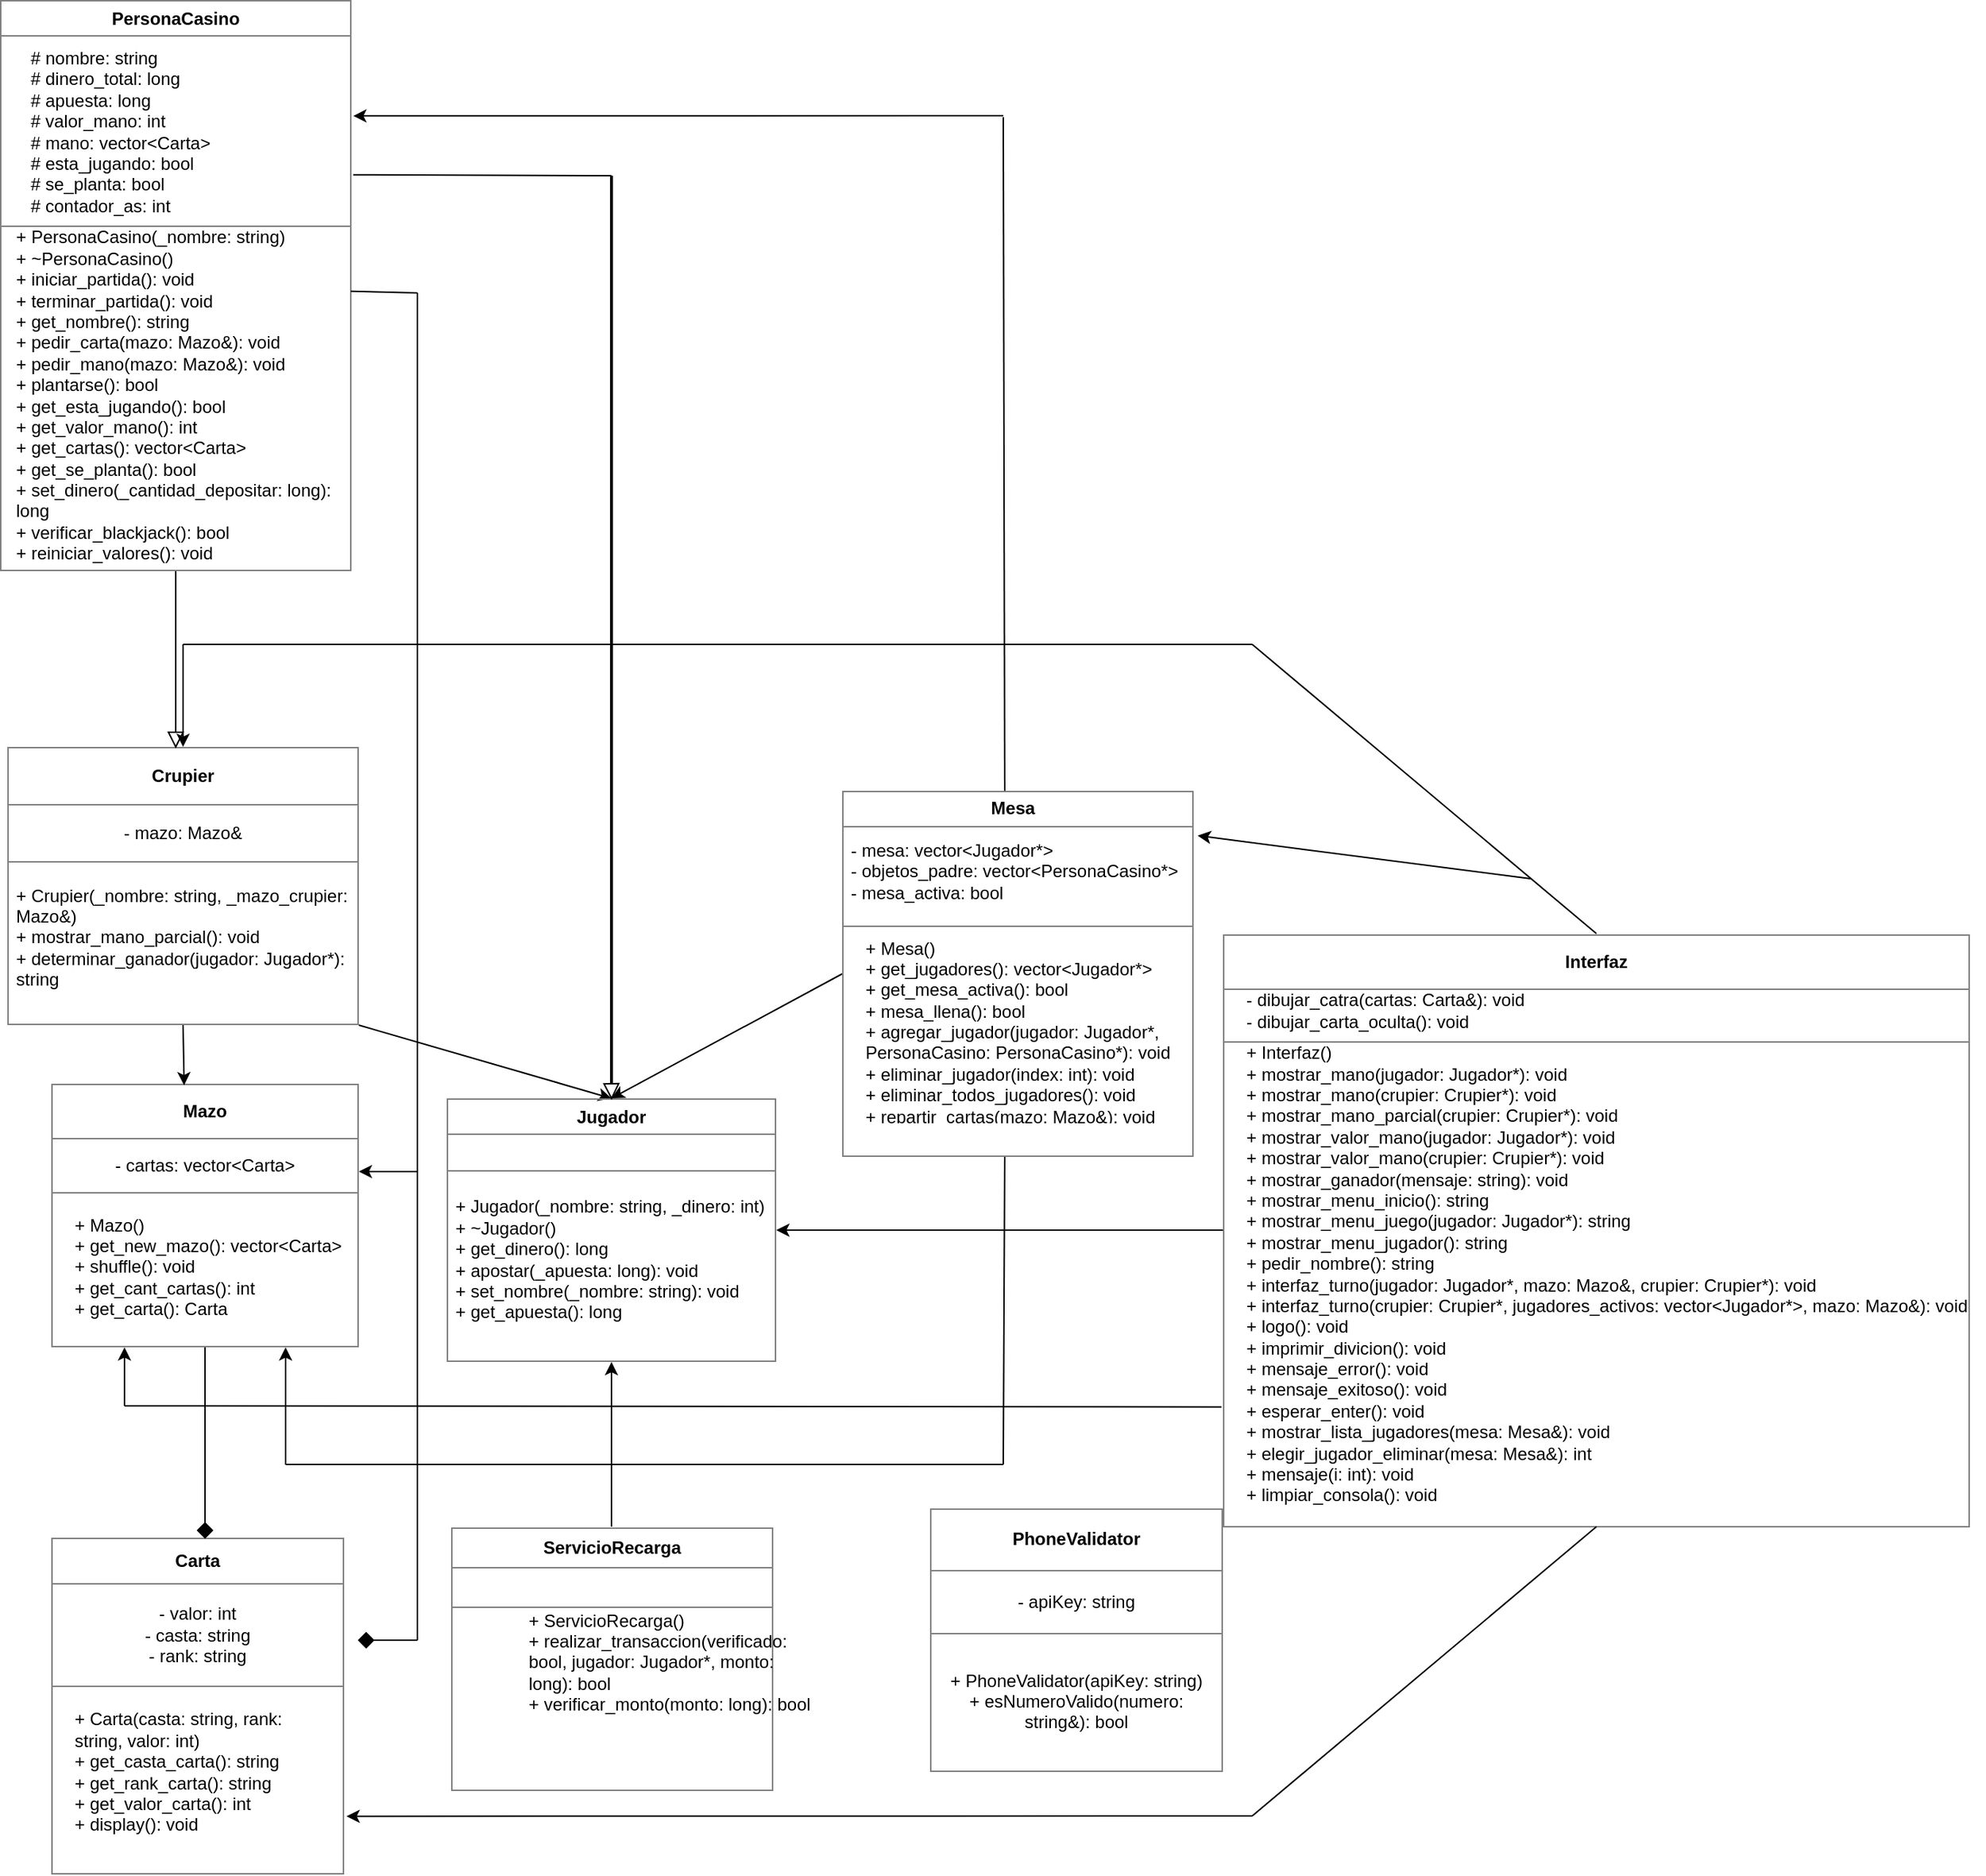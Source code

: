 <mxfile>
    <diagram id="LjLzyObblzONbOgzryKc" name="Page-1">
        <mxGraphModel dx="1353" dy="1411" grid="1" gridSize="10" guides="1" tooltips="1" connect="1" arrows="1" fold="1" page="1" pageScale="1" pageWidth="850" pageHeight="1100" math="0" shadow="0">
            <root>
                <mxCell id="0"/>
                <mxCell id="1" parent="0"/>
                <mxCell id="11" style="edgeStyle=none;html=1;exitX=1;exitY=1;exitDx=0;exitDy=0;entryX=0.5;entryY=0;entryDx=0;entryDy=0;" edge="1" parent="1" source="2" target="9">
                    <mxGeometry relative="1" as="geometry"/>
                </mxCell>
                <mxCell id="2" value="&lt;table border=&quot;1&quot; width=&quot;100%&quot; height=&quot;100%&quot; cellpadding=&quot;4&quot; style=&quot;width:100%;height:100%;border-collapse:collapse;&quot;&gt;&lt;tbody&gt;&lt;tr&gt;&lt;th align=&quot;center&quot;&gt;Crupier&lt;/th&gt;&lt;/tr&gt;&lt;tr&gt;&lt;td align=&quot;center&quot;&gt;- mazo: Mazo&amp;amp;&lt;/td&gt;&lt;/tr&gt;&lt;tr&gt;&lt;td align=&quot;center&quot;&gt;&lt;br&gt;&lt;br&gt;&lt;br&gt;&lt;br&gt;&lt;/td&gt;&lt;/tr&gt;&lt;/tbody&gt;&lt;/table&gt;" style="text;html=1;whiteSpace=wrap;strokeColor=none;fillColor=none;overflow=fill;" vertex="1" parent="1">
                    <mxGeometry y="310" width="240" height="190" as="geometry"/>
                </mxCell>
                <mxCell id="3" value="&lt;table border=&quot;1&quot; width=&quot;100%&quot; height=&quot;100%&quot; cellpadding=&quot;4&quot; style=&quot;width:100%;height:100%;border-collapse:collapse;&quot;&gt;&lt;tbody&gt;&lt;tr&gt;&lt;th align=&quot;center&quot;&gt;PersonaCasino&lt;/th&gt;&lt;/tr&gt;&lt;tr&gt;&lt;td align=&quot;center&quot;&gt;&lt;br&gt;&lt;br&gt;&lt;br&gt;&lt;br&gt;&lt;br&gt;&lt;br&gt;&lt;br&gt;&lt;br&gt;&lt;/td&gt;&lt;/tr&gt;&lt;tr&gt;&lt;td align=&quot;center&quot;&gt;&lt;br&gt;&lt;br&gt;&lt;br&gt;&lt;br&gt;&lt;br&gt;&lt;br&gt;&lt;br&gt;&lt;br&gt;&lt;br&gt;&lt;br&gt;&lt;br&gt;&lt;br&gt;&lt;br&gt;&lt;br&gt;&lt;br&gt;&lt;/td&gt;&lt;/tr&gt;&lt;/tbody&gt;&lt;/table&gt;" style="text;html=1;whiteSpace=wrap;strokeColor=none;fillColor=none;overflow=fill;" vertex="1" parent="1">
                    <mxGeometry x="-5" y="-200" width="240" height="390" as="geometry"/>
                </mxCell>
                <mxCell id="4" value="" style="triangle;whiteSpace=wrap;html=1;rotation=90;" vertex="1" parent="1">
                    <mxGeometry x="110" y="300" width="10" height="10" as="geometry"/>
                </mxCell>
                <mxCell id="6" value="" style="endArrow=none;html=1;exitX=0;exitY=0.5;exitDx=0;exitDy=0;entryX=0.5;entryY=1;entryDx=0;entryDy=0;" edge="1" parent="1" source="4" target="3">
                    <mxGeometry width="50" height="50" relative="1" as="geometry">
                        <mxPoint x="380" y="390" as="sourcePoint"/>
                        <mxPoint x="430" y="340" as="targetPoint"/>
                    </mxGeometry>
                </mxCell>
                <mxCell id="7" value="&lt;table border=&quot;1&quot; width=&quot;100%&quot; height=&quot;100%&quot; cellpadding=&quot;4&quot; style=&quot;width:100%;height:100%;border-collapse:collapse;&quot;&gt;&lt;tbody&gt;&lt;tr&gt;&lt;th align=&quot;center&quot;&gt;Mazo&lt;/th&gt;&lt;/tr&gt;&lt;tr&gt;&lt;td align=&quot;center&quot;&gt;- cartas: vector&amp;lt;Carta&amp;gt;&lt;/td&gt;&lt;/tr&gt;&lt;tr&gt;&lt;td align=&quot;center&quot;&gt;&lt;br&gt;&lt;br&gt;&lt;br&gt;&lt;br&gt;&lt;/td&gt;&lt;/tr&gt;&lt;/tbody&gt;&lt;/table&gt;" style="text;html=1;whiteSpace=wrap;strokeColor=none;fillColor=none;overflow=fill;" vertex="1" parent="1">
                    <mxGeometry x="30" y="540" width="210" height="180" as="geometry"/>
                </mxCell>
                <mxCell id="8" style="edgeStyle=none;html=1;exitX=0.5;exitY=1;exitDx=0;exitDy=0;entryX=0.432;entryY=0.006;entryDx=0;entryDy=0;entryPerimeter=0;" edge="1" parent="1" source="2" target="7">
                    <mxGeometry relative="1" as="geometry"/>
                </mxCell>
                <mxCell id="9" value="&lt;table border=&quot;1&quot; width=&quot;100%&quot; height=&quot;100%&quot; cellpadding=&quot;4&quot; style=&quot;width:100%;height:100%;border-collapse:collapse;&quot;&gt;&lt;tbody&gt;&lt;tr&gt;&lt;th align=&quot;center&quot;&gt;Jugador&lt;/th&gt;&lt;/tr&gt;&lt;tr&gt;&lt;td align=&quot;center&quot;&gt;&lt;br&gt;&lt;/td&gt;&lt;/tr&gt;&lt;tr&gt;&lt;td align=&quot;center&quot;&gt;&lt;br&gt;&lt;br&gt;&lt;br&gt;&lt;br&gt;&lt;br&gt;&lt;br&gt;&lt;br&gt;&lt;br&gt;&lt;/td&gt;&lt;/tr&gt;&lt;/tbody&gt;&lt;/table&gt;" style="text;html=1;whiteSpace=wrap;strokeColor=none;fillColor=none;overflow=fill;" vertex="1" parent="1">
                    <mxGeometry x="300" y="550" width="225" height="180" as="geometry"/>
                </mxCell>
                <mxCell id="12" value="" style="triangle;whiteSpace=wrap;html=1;rotation=89;" vertex="1" parent="1">
                    <mxGeometry x="407.5" y="540" width="10" height="10" as="geometry"/>
                </mxCell>
                <mxCell id="13" value="" style="line;strokeWidth=2;direction=south;html=1;" vertex="1" parent="1">
                    <mxGeometry x="407.5" y="-80" width="10" height="620" as="geometry"/>
                </mxCell>
                <mxCell id="14" value="&lt;table border=&quot;1&quot; width=&quot;100%&quot; height=&quot;100%&quot; cellpadding=&quot;4&quot; style=&quot;width:100%;height:100%;border-collapse:collapse;&quot;&gt;&lt;tbody&gt;&lt;tr&gt;&lt;th align=&quot;center&quot;&gt;Carta&lt;/th&gt;&lt;/tr&gt;&lt;tr&gt;&lt;td align=&quot;center&quot;&gt;- valor: int&lt;br&gt;- casta: string&lt;br&gt;- rank: string&lt;/td&gt;&lt;/tr&gt;&lt;tr&gt;&lt;td align=&quot;center&quot;&gt;&lt;br&gt;&lt;br&gt;&lt;br&gt;&lt;br&gt;&lt;br&gt;&lt;br&gt;&lt;/td&gt;&lt;/tr&gt;&lt;/tbody&gt;&lt;/table&gt;" style="text;html=1;whiteSpace=wrap;strokeColor=none;fillColor=none;overflow=fill;" vertex="1" parent="1">
                    <mxGeometry x="30" y="850" width="200" height="230" as="geometry"/>
                </mxCell>
                <mxCell id="15" value="" style="rhombus;whiteSpace=wrap;html=1;fillColor=#000000;strokeColor=light-dark(#000000, #ffc5c5);fontColor=#ffffff;" vertex="1" parent="1">
                    <mxGeometry x="130" y="840" width="10" height="10" as="geometry"/>
                </mxCell>
                <mxCell id="16" value="" style="endArrow=none;html=1;entryX=0.5;entryY=1;entryDx=0;entryDy=0;exitX=0.5;exitY=0;exitDx=0;exitDy=0;" edge="1" parent="1" source="15" target="7">
                    <mxGeometry width="50" height="50" relative="1" as="geometry">
                        <mxPoint x="135" y="830" as="sourcePoint"/>
                        <mxPoint x="180" y="740" as="targetPoint"/>
                    </mxGeometry>
                </mxCell>
                <mxCell id="21" style="edgeStyle=none;html=1;exitX=0;exitY=0.5;exitDx=0;exitDy=0;entryX=0.5;entryY=0;entryDx=0;entryDy=0;" edge="1" parent="1" source="17" target="9">
                    <mxGeometry relative="1" as="geometry"/>
                </mxCell>
                <mxCell id="17" value="&lt;table border=&quot;1&quot; width=&quot;100%&quot; height=&quot;100%&quot; cellpadding=&quot;4&quot; style=&quot;width:100%;height:100%;border-collapse:collapse;&quot;&gt;&lt;tbody&gt;&lt;tr&gt;&lt;th align=&quot;center&quot;&gt;Mesa&amp;nbsp;&amp;nbsp;&lt;/th&gt;&lt;/tr&gt;&lt;tr&gt;&lt;td align=&quot;center&quot;&gt;&lt;br&gt;&lt;br&gt;&lt;br&gt;&lt;br&gt;&lt;/td&gt;&lt;/tr&gt;&lt;tr&gt;&lt;td align=&quot;center&quot;&gt;&lt;br&gt;&lt;br&gt;&lt;br&gt;&lt;br&gt;&lt;br&gt;&lt;br&gt;&lt;br&gt;&lt;br&gt;&lt;br&gt;&lt;br&gt;&lt;/td&gt;&lt;/tr&gt;&lt;/tbody&gt;&lt;/table&gt;" style="text;html=1;whiteSpace=wrap;strokeColor=none;fillColor=none;overflow=fill;" vertex="1" parent="1">
                    <mxGeometry x="570" y="340" width="240" height="250" as="geometry"/>
                </mxCell>
                <mxCell id="23" value="" style="endArrow=none;html=1;" edge="1" parent="1">
                    <mxGeometry width="50" height="50" relative="1" as="geometry">
                        <mxPoint x="680" y="800" as="sourcePoint"/>
                        <mxPoint x="681" y="590" as="targetPoint"/>
                    </mxGeometry>
                </mxCell>
                <mxCell id="25" value="" style="endArrow=none;html=1;" edge="1" parent="1">
                    <mxGeometry width="50" height="50" relative="1" as="geometry">
                        <mxPoint x="190" y="800" as="sourcePoint"/>
                        <mxPoint x="680" y="800" as="targetPoint"/>
                    </mxGeometry>
                </mxCell>
                <mxCell id="26" value="" style="endArrow=classic;html=1;entryX=0.75;entryY=1;entryDx=0;entryDy=0;" edge="1" parent="1">
                    <mxGeometry width="50" height="50" relative="1" as="geometry">
                        <mxPoint x="190" y="800" as="sourcePoint"/>
                        <mxPoint x="190" y="720.0" as="targetPoint"/>
                    </mxGeometry>
                </mxCell>
                <mxCell id="27" value="" style="rhombus;whiteSpace=wrap;html=1;fillColor=#000000;strokeColor=light-dark(#000000, #ffc5c5);fontColor=#ffffff;" vertex="1" parent="1">
                    <mxGeometry x="240" y="915" width="10" height="10" as="geometry"/>
                </mxCell>
                <mxCell id="28" value="" style="endArrow=none;html=1;" edge="1" parent="1">
                    <mxGeometry width="50" height="50" relative="1" as="geometry">
                        <mxPoint x="280" y="920" as="sourcePoint"/>
                        <mxPoint x="280" as="targetPoint"/>
                    </mxGeometry>
                </mxCell>
                <mxCell id="29" value="" style="endArrow=none;html=1;exitX=1;exitY=0.5;exitDx=0;exitDy=0;" edge="1" parent="1" source="27">
                    <mxGeometry width="50" height="50" relative="1" as="geometry">
                        <mxPoint x="260" y="870" as="sourcePoint"/>
                        <mxPoint x="280" y="920" as="targetPoint"/>
                    </mxGeometry>
                </mxCell>
                <mxCell id="31" value="" style="endArrow=classic;html=1;entryX=1;entryY=0.333;entryDx=0;entryDy=0;entryPerimeter=0;" edge="1" parent="1" target="7">
                    <mxGeometry width="50" height="50" relative="1" as="geometry">
                        <mxPoint x="280" y="600" as="sourcePoint"/>
                        <mxPoint x="270" y="580" as="targetPoint"/>
                    </mxGeometry>
                </mxCell>
                <mxCell id="41" style="edgeStyle=none;html=1;exitX=0.5;exitY=0;exitDx=0;exitDy=0;entryX=0.5;entryY=1;entryDx=0;entryDy=0;" edge="1" parent="1" source="32" target="9">
                    <mxGeometry relative="1" as="geometry"/>
                </mxCell>
                <mxCell id="32" value="&lt;table border=&quot;1&quot; width=&quot;100%&quot; height=&quot;100%&quot; cellpadding=&quot;4&quot; style=&quot;width:100%;height:100%;border-collapse:collapse;&quot;&gt;&lt;tbody&gt;&lt;tr&gt;&lt;th align=&quot;center&quot;&gt;ServicioRecarga&lt;/th&gt;&lt;/tr&gt;&lt;tr&gt;&lt;td align=&quot;center&quot;&gt;&lt;br&gt;&lt;/td&gt;&lt;/tr&gt;&lt;tr&gt;&lt;td align=&quot;center&quot;&gt;&lt;br&gt;&lt;br&gt;&lt;br&gt;&lt;br&gt;&lt;br&gt;&lt;br&gt;&lt;br&gt;&lt;/td&gt;&lt;/tr&gt;&lt;/tbody&gt;&lt;/table&gt;" style="text;html=1;whiteSpace=wrap;strokeColor=none;fillColor=none;overflow=fill;" vertex="1" parent="1">
                    <mxGeometry x="302.5" y="842.5" width="220" height="180" as="geometry"/>
                </mxCell>
                <mxCell id="33" value="&lt;table border=&quot;1&quot; width=&quot;100%&quot; height=&quot;100%&quot; cellpadding=&quot;4&quot; style=&quot;width:100%;height:100%;border-collapse:collapse;&quot;&gt;&lt;tbody&gt;&lt;tr&gt;&lt;th align=&quot;center&quot;&gt;PhoneValidator&lt;/th&gt;&lt;/tr&gt;&lt;tr&gt;&lt;td align=&quot;center&quot;&gt;- apiKey: string&lt;/td&gt;&lt;/tr&gt;&lt;tr&gt;&lt;td align=&quot;center&quot;&gt;+ PhoneValidator(apiKey: string)&lt;br&gt;+ esNumeroValido(numero: string&amp;amp;): bool&lt;/td&gt;&lt;/tr&gt;&lt;/tbody&gt;&lt;/table&gt;" style="text;html=1;whiteSpace=wrap;strokeColor=none;fillColor=none;overflow=fill;" vertex="1" parent="1">
                    <mxGeometry x="630" y="830" width="200" height="180" as="geometry"/>
                </mxCell>
                <mxCell id="45" value="&lt;div&gt;&lt;font color=&quot;#000000&quot;&gt;+ Carta(casta: string, rank: string, valor: int)&lt;/font&gt;&lt;/div&gt;&lt;div&gt;&lt;font color=&quot;#000000&quot;&gt;+ get_casta_carta(): string&lt;/font&gt;&lt;/div&gt;&lt;div&gt;&lt;font color=&quot;#000000&quot;&gt;+ get_rank_carta(): string&lt;/font&gt;&lt;/div&gt;&lt;div&gt;&lt;font color=&quot;#000000&quot;&gt;+ get_valor_carta(): int&lt;/font&gt;&lt;/div&gt;&lt;div&gt;&lt;font color=&quot;#000000&quot;&gt;+ display(): void&lt;/font&gt;&lt;/div&gt;" style="text;strokeColor=none;fillColor=none;align=left;verticalAlign=middle;spacingLeft=4;spacingRight=4;overflow=hidden;points=[[0,0.5],[1,0.5]];portConstraint=eastwest;rotatable=0;whiteSpace=wrap;html=1;" vertex="1" parent="1">
                    <mxGeometry x="40" y="950" width="180" height="120" as="geometry"/>
                </mxCell>
                <mxCell id="46" value="&lt;div&gt;&lt;font color=&quot;#000000&quot;&gt;+ Crupier(_nombre: string, _mazo_crupier: Mazo&amp;amp;)&lt;/font&gt;&lt;/div&gt;&lt;div&gt;&lt;font color=&quot;#000000&quot;&gt;+ mostrar_mano_parcial(): void&lt;/font&gt;&lt;/div&gt;&lt;div&gt;&lt;font color=&quot;#000000&quot;&gt;+ determinar_ganador(jugador: Jugador*): string&lt;/font&gt;&lt;/div&gt;" style="text;strokeColor=none;fillColor=none;align=left;verticalAlign=middle;spacingLeft=4;spacingRight=4;overflow=hidden;points=[[0,0.5],[1,0.5]];portConstraint=eastwest;rotatable=0;whiteSpace=wrap;html=1;" vertex="1" parent="1">
                    <mxGeometry y="390" width="260" height="100" as="geometry"/>
                </mxCell>
                <mxCell id="53" style="edgeStyle=none;html=1;exitX=0;exitY=0.5;exitDx=0;exitDy=0;entryX=1;entryY=0.5;entryDx=0;entryDy=0;" edge="1" parent="1" source="47" target="9">
                    <mxGeometry relative="1" as="geometry"/>
                </mxCell>
                <mxCell id="47" value="&lt;table border=&quot;1&quot; width=&quot;100%&quot; height=&quot;100%&quot; cellpadding=&quot;4&quot; style=&quot;width:100%;height:100%;border-collapse:collapse;&quot;&gt;&lt;tbody&gt;&lt;tr&gt;&lt;th align=&quot;center&quot;&gt;Interfaz&lt;/th&gt;&lt;/tr&gt;&lt;tr&gt;&lt;td align=&quot;center&quot;&gt;&lt;br&gt;&lt;/td&gt;&lt;/tr&gt;&lt;tr&gt;&lt;td align=&quot;center&quot;&gt;&lt;br&gt;&lt;br&gt;&lt;br&gt;&lt;br&gt;&lt;br&gt;&lt;br&gt;&lt;br&gt;&lt;br&gt;&lt;br&gt;&lt;br&gt;&lt;br&gt;&lt;br&gt;&lt;br&gt;&lt;br&gt;&lt;/td&gt;&lt;/tr&gt;&lt;/tbody&gt;&lt;/table&gt;" style="text;html=1;whiteSpace=wrap;strokeColor=none;fillColor=none;overflow=fill;" vertex="1" parent="1">
                    <mxGeometry x="830" y="437.5" width="510" height="405" as="geometry"/>
                </mxCell>
                <mxCell id="48" value="" style="endArrow=none;html=1;entryX=0.5;entryY=1;entryDx=0;entryDy=0;" edge="1" parent="1" target="47">
                    <mxGeometry width="50" height="50" relative="1" as="geometry">
                        <mxPoint x="850" y="1040" as="sourcePoint"/>
                        <mxPoint x="1050" y="760" as="targetPoint"/>
                    </mxGeometry>
                </mxCell>
                <mxCell id="49" value="" style="endArrow=classic;html=1;entryX=1.008;entryY=0.827;entryDx=0;entryDy=0;entryPerimeter=0;" edge="1" parent="1" target="14">
                    <mxGeometry width="50" height="50" relative="1" as="geometry">
                        <mxPoint x="850" y="1040" as="sourcePoint"/>
                        <mxPoint x="260" y="1040" as="targetPoint"/>
                    </mxGeometry>
                </mxCell>
                <mxCell id="50" value="" style="endArrow=none;html=1;entryX=0.5;entryY=0;entryDx=0;entryDy=0;" edge="1" parent="1" target="47">
                    <mxGeometry width="50" height="50" relative="1" as="geometry">
                        <mxPoint x="850" y="240" as="sourcePoint"/>
                        <mxPoint x="530" y="510" as="targetPoint"/>
                    </mxGeometry>
                </mxCell>
                <mxCell id="51" value="" style="endArrow=none;html=1;" edge="1" parent="1">
                    <mxGeometry width="50" height="50" relative="1" as="geometry">
                        <mxPoint x="120" y="240" as="sourcePoint"/>
                        <mxPoint x="850" y="240" as="targetPoint"/>
                    </mxGeometry>
                </mxCell>
                <mxCell id="52" value="" style="endArrow=classic;html=1;entryX=0.5;entryY=0;entryDx=0;entryDy=0;" edge="1" parent="1" target="2">
                    <mxGeometry width="50" height="50" relative="1" as="geometry">
                        <mxPoint x="120" y="240" as="sourcePoint"/>
                        <mxPoint x="530" y="510" as="targetPoint"/>
                    </mxGeometry>
                </mxCell>
                <mxCell id="54" value="" style="endArrow=none;html=1;entryX=-0.002;entryY=0.798;entryDx=0;entryDy=0;entryPerimeter=0;" edge="1" parent="1" target="47">
                    <mxGeometry width="50" height="50" relative="1" as="geometry">
                        <mxPoint x="80" y="760" as="sourcePoint"/>
                        <mxPoint x="820" y="760" as="targetPoint"/>
                    </mxGeometry>
                </mxCell>
                <mxCell id="55" value="" style="endArrow=classic;html=1;" edge="1" parent="1">
                    <mxGeometry width="50" height="50" relative="1" as="geometry">
                        <mxPoint x="80" y="760" as="sourcePoint"/>
                        <mxPoint x="80" y="720" as="targetPoint"/>
                    </mxGeometry>
                </mxCell>
                <mxCell id="56" value="" style="endArrow=classic;html=1;entryX=0.899;entryY=0.012;entryDx=0;entryDy=0;entryPerimeter=0;" edge="1" parent="1" target="69">
                    <mxGeometry width="50" height="50" relative="1" as="geometry">
                        <mxPoint x="1040" y="400" as="sourcePoint"/>
                        <mxPoint x="750" y="402.5" as="targetPoint"/>
                        <Array as="points"/>
                    </mxGeometry>
                </mxCell>
                <mxCell id="57" value="&lt;div&gt;&lt;font color=&quot;#000000&quot;&gt;- dibujar_catra(cartas: Carta&amp;amp;): void&lt;/font&gt;&lt;/div&gt;&lt;div&gt;&lt;font color=&quot;#000000&quot;&gt;- dibujar_carta_oculta(): void&lt;/font&gt;&lt;/div&gt;" style="text;strokeColor=none;fillColor=none;align=left;verticalAlign=middle;spacingLeft=4;spacingRight=4;overflow=hidden;points=[[0,0.5],[1,0.5]];portConstraint=eastwest;rotatable=0;whiteSpace=wrap;html=1;" vertex="1" parent="1">
                    <mxGeometry x="840" y="460" width="210" height="60" as="geometry"/>
                </mxCell>
                <mxCell id="59" value="&lt;div&gt;&lt;font color=&quot;#000000&quot;&gt;+ Interfaz()&lt;/font&gt;&lt;/div&gt;&lt;div&gt;&lt;font color=&quot;#000000&quot;&gt;+ mostrar_mano(jugador: Jugador*): void&lt;/font&gt;&lt;/div&gt;&lt;div&gt;&lt;font color=&quot;#000000&quot;&gt;+ mostrar_mano(crupier: Crupier*): void&lt;/font&gt;&lt;/div&gt;&lt;div&gt;&lt;font color=&quot;#000000&quot;&gt;+ mostrar_mano_parcial(crupier: Crupier*): void&lt;/font&gt;&lt;/div&gt;&lt;div&gt;&lt;font color=&quot;#000000&quot;&gt;+ mostrar_valor_mano(jugador: Jugador*): void&lt;/font&gt;&lt;/div&gt;&lt;div&gt;&lt;font color=&quot;#000000&quot;&gt;+ mostrar_valor_mano(crupier: Crupier*): void&lt;/font&gt;&lt;/div&gt;&lt;div&gt;&lt;font color=&quot;#000000&quot;&gt;+ mostrar_ganador(mensaje: string): void&lt;/font&gt;&lt;/div&gt;&lt;div&gt;&lt;font color=&quot;#000000&quot;&gt;+ mostrar_menu_inicio(): string&lt;/font&gt;&lt;/div&gt;&lt;div&gt;&lt;font color=&quot;#000000&quot;&gt;+ mostrar_menu_juego(jugador: Jugador*): string&lt;/font&gt;&lt;/div&gt;&lt;div&gt;&lt;font color=&quot;#000000&quot;&gt;+ mostrar_menu_jugador(): string&lt;/font&gt;&lt;/div&gt;&lt;div&gt;&lt;font color=&quot;#000000&quot;&gt;+ pedir_nombre(): string&lt;/font&gt;&lt;/div&gt;&lt;div&gt;&lt;font color=&quot;#000000&quot;&gt;+ interfaz_turno(jugador: Jugador*, mazo: Mazo&amp;amp;, crupier: Crupier*): void&lt;/font&gt;&lt;/div&gt;&lt;div&gt;&lt;font color=&quot;#000000&quot;&gt;+ interfaz_turno(crupier: Crupier*, jugadores_activos: vector&amp;lt;Jugador*&amp;gt;, mazo: Mazo&amp;amp;): void&lt;/font&gt;&lt;/div&gt;&lt;div&gt;&lt;font color=&quot;#000000&quot;&gt;+ logo(): void&lt;/font&gt;&lt;/div&gt;&lt;div&gt;&lt;font color=&quot;#000000&quot;&gt;+ imprimir_divicion(): void&lt;/font&gt;&lt;/div&gt;&lt;div&gt;&lt;font color=&quot;#000000&quot;&gt;+ mensaje_error(): void&lt;/font&gt;&lt;/div&gt;&lt;div&gt;&lt;font color=&quot;#000000&quot;&gt;+ mensaje_exitoso(): void&lt;/font&gt;&lt;/div&gt;&lt;div&gt;&lt;font color=&quot;#000000&quot;&gt;+ esperar_enter(): void&lt;/font&gt;&lt;/div&gt;&lt;div&gt;&lt;font color=&quot;#000000&quot;&gt;+ mostrar_lista_jugadores(mesa: Mesa&amp;amp;): void&lt;/font&gt;&lt;/div&gt;&lt;div&gt;&lt;font color=&quot;#000000&quot;&gt;+ elegir_jugador_eliminar(mesa: Mesa&amp;amp;): int&lt;/font&gt;&lt;/div&gt;&lt;div&gt;&lt;font color=&quot;#000000&quot;&gt;+ mensaje(i: int): void&lt;/font&gt;&lt;/div&gt;&lt;div&gt;&lt;font color=&quot;#000000&quot;&gt;+ limpiar_consola(): void&lt;/font&gt;&lt;/div&gt;" style="text;strokeColor=none;fillColor=none;align=left;verticalAlign=middle;spacingLeft=4;spacingRight=4;overflow=hidden;points=[[0,0.5],[1,0.5]];portConstraint=eastwest;rotatable=0;whiteSpace=wrap;html=1;" vertex="1" parent="1">
                    <mxGeometry x="840" y="450" width="510" height="440" as="geometry"/>
                </mxCell>
                <mxCell id="63" value="&lt;div&gt;&lt;font color=&quot;#000000&quot;&gt;+ Jugador(_nombre: string, _dinero: int)&lt;/font&gt;&lt;/div&gt;&lt;div&gt;&lt;font color=&quot;#000000&quot;&gt;+ ~Jugador()&lt;/font&gt;&lt;/div&gt;&lt;div&gt;&lt;font color=&quot;#000000&quot;&gt;+ get_dinero(): long&lt;/font&gt;&lt;/div&gt;&lt;div&gt;&lt;font color=&quot;#000000&quot;&gt;+ apostar(_apuesta: long): void&lt;/font&gt;&lt;/div&gt;&lt;div&gt;&lt;font color=&quot;#000000&quot;&gt;+ set_nombre(_nombre: string): void&lt;/font&gt;&lt;/div&gt;&lt;div&gt;&lt;font color=&quot;#000000&quot;&gt;+ get_apuesta(): long&lt;/font&gt;&lt;/div&gt;" style="text;strokeColor=none;fillColor=none;align=left;verticalAlign=middle;spacingLeft=4;spacingRight=4;overflow=hidden;points=[[0,0.5],[1,0.5]];portConstraint=eastwest;rotatable=0;whiteSpace=wrap;html=1;" vertex="1" parent="1">
                    <mxGeometry x="300" y="590" width="230" height="140" as="geometry"/>
                </mxCell>
                <mxCell id="66" value="&lt;div&gt;&lt;font color=&quot;#000000&quot;&gt;+ Mazo()&lt;/font&gt;&lt;/div&gt;&lt;div&gt;&lt;font color=&quot;#000000&quot;&gt;+ get_new_mazo(): vector&amp;lt;Carta&amp;gt;&lt;/font&gt;&lt;/div&gt;&lt;div&gt;&lt;font color=&quot;#000000&quot;&gt;+ shuffle(): void&lt;/font&gt;&lt;/div&gt;&lt;div&gt;&lt;font color=&quot;#000000&quot;&gt;+ get_cant_cartas(): int&lt;/font&gt;&lt;/div&gt;&lt;div&gt;&lt;font color=&quot;#000000&quot;&gt;+ get_carta(): Carta&lt;/font&gt;&lt;/div&gt;" style="text;strokeColor=none;fillColor=none;align=left;verticalAlign=middle;spacingLeft=4;spacingRight=4;overflow=hidden;points=[[0,0.5],[1,0.5]];portConstraint=eastwest;rotatable=0;whiteSpace=wrap;html=1;" vertex="1" parent="1">
                    <mxGeometry x="40" y="620" width="210" height="90" as="geometry"/>
                </mxCell>
                <mxCell id="69" value="&lt;div&gt;&lt;font color=&quot;#000000&quot;&gt;- mesa: vector&amp;lt;Jugador*&amp;gt;&lt;/font&gt;&lt;/div&gt;&lt;div&gt;&lt;font color=&quot;#000000&quot;&gt;- objetos_padre: vector&amp;lt;PersonaCasino*&amp;gt;&lt;/font&gt;&lt;/div&gt;&lt;div&gt;&lt;font color=&quot;#000000&quot;&gt;- mesa_activa: bool&lt;/font&gt;&lt;/div&gt;" style="text;strokeColor=none;fillColor=none;align=left;verticalAlign=middle;spacingLeft=4;spacingRight=4;overflow=hidden;points=[[0,0.5],[1,0.5]];portConstraint=eastwest;rotatable=0;whiteSpace=wrap;html=1;" vertex="1" parent="1">
                    <mxGeometry x="570" y="370" width="270" height="50" as="geometry"/>
                </mxCell>
                <mxCell id="70" value="&lt;div&gt;&lt;font color=&quot;#000000&quot;&gt;+ Mesa()&lt;/font&gt;&lt;/div&gt;&lt;div&gt;&lt;font color=&quot;#000000&quot;&gt;+ get_jugadores(): vector&amp;lt;Jugador*&amp;gt;&lt;/font&gt;&lt;/div&gt;&lt;div&gt;&lt;font color=&quot;#000000&quot;&gt;+ get_mesa_activa(): bool&lt;/font&gt;&lt;/div&gt;&lt;div&gt;&lt;font color=&quot;#000000&quot;&gt;+ mesa_llena(): bool&lt;/font&gt;&lt;/div&gt;&lt;div&gt;&lt;font color=&quot;#000000&quot;&gt;+ agregar_jugador(jugador: Jugador*, PersonaCasino: PersonaCasino*): void&lt;/font&gt;&lt;/div&gt;&lt;div&gt;&lt;font color=&quot;#000000&quot;&gt;+ eliminar_jugador(index: int): void&lt;/font&gt;&lt;/div&gt;&lt;div&gt;&lt;font color=&quot;#000000&quot;&gt;+ eliminar_todos_jugadores(): void&lt;/font&gt;&lt;/div&gt;&lt;div&gt;&lt;font color=&quot;#000000&quot;&gt;+ repartir_cartas(mazo: Mazo&amp;amp;): void&lt;/font&gt;&lt;/div&gt;" style="text;strokeColor=none;fillColor=none;align=left;verticalAlign=middle;spacingLeft=4;spacingRight=4;overflow=hidden;points=[[0,0.5],[1,0.5]];portConstraint=eastwest;rotatable=0;whiteSpace=wrap;html=1;" vertex="1" parent="1">
                    <mxGeometry x="580" y="437.5" width="250" height="130" as="geometry"/>
                </mxCell>
                <mxCell id="74" value="&lt;div&gt;&lt;font color=&quot;#000000&quot;&gt;# nombre: string&lt;/font&gt;&lt;/div&gt;&lt;div&gt;&lt;font color=&quot;#000000&quot;&gt;# dinero_total: long&lt;/font&gt;&lt;/div&gt;&lt;div&gt;&lt;font color=&quot;#000000&quot;&gt;# apuesta: long&lt;/font&gt;&lt;/div&gt;&lt;div&gt;&lt;font color=&quot;#000000&quot;&gt;# valor_mano: int&lt;/font&gt;&lt;/div&gt;&lt;div&gt;&lt;font color=&quot;#000000&quot;&gt;# mano: vector&amp;lt;Carta&amp;gt;&lt;/font&gt;&lt;/div&gt;&lt;div&gt;&lt;font color=&quot;#000000&quot;&gt;# esta_jugando: bool&lt;/font&gt;&lt;/div&gt;&lt;div&gt;&lt;font color=&quot;#000000&quot;&gt;# se_planta: bool&lt;/font&gt;&lt;/div&gt;&lt;div&gt;&lt;font color=&quot;#000000&quot;&gt;# contador_as: int&lt;/font&gt;&lt;/div&gt;" style="text;strokeColor=none;fillColor=none;align=left;verticalAlign=middle;spacingLeft=4;spacingRight=4;overflow=hidden;points=[[0,0.5],[1,0.5]];portConstraint=eastwest;rotatable=0;whiteSpace=wrap;html=1;" vertex="1" parent="1">
                    <mxGeometry x="10" y="-170" width="140" height="120" as="geometry"/>
                </mxCell>
                <mxCell id="75" value="&lt;div&gt;&lt;font color=&quot;#000000&quot;&gt;+ PersonaCasino(_nombre: string)&lt;/font&gt;&lt;/div&gt;&lt;div&gt;&lt;font color=&quot;#000000&quot;&gt;+ ~PersonaCasino()&lt;/font&gt;&lt;/div&gt;&lt;div&gt;&lt;font color=&quot;#000000&quot;&gt;+ iniciar_partida(): void&lt;/font&gt;&lt;/div&gt;&lt;div&gt;&lt;font color=&quot;#000000&quot;&gt;+ terminar_partida(): void&lt;/font&gt;&lt;/div&gt;&lt;div&gt;&lt;font color=&quot;#000000&quot;&gt;+ get_nombre(): string&lt;/font&gt;&lt;/div&gt;&lt;div&gt;&lt;font color=&quot;#000000&quot;&gt;+ pedir_carta(mazo: Mazo&amp;amp;): void&lt;/font&gt;&lt;/div&gt;&lt;div&gt;&lt;font color=&quot;#000000&quot;&gt;+ pedir_mano(mazo: Mazo&amp;amp;): void&lt;/font&gt;&lt;/div&gt;&lt;div&gt;&lt;font color=&quot;#000000&quot;&gt;+ plantarse(): bool&lt;/font&gt;&lt;/div&gt;&lt;div&gt;&lt;font color=&quot;#000000&quot;&gt;+ get_esta_jugando(): bool&lt;/font&gt;&lt;/div&gt;&lt;div&gt;&lt;font color=&quot;#000000&quot;&gt;+ get_valor_mano(): int&lt;/font&gt;&lt;/div&gt;&lt;div&gt;&lt;font color=&quot;#000000&quot;&gt;+ get_cartas(): vector&amp;lt;Carta&amp;gt;&lt;/font&gt;&lt;/div&gt;&lt;div&gt;&lt;font color=&quot;#000000&quot;&gt;+ get_se_planta(): bool&lt;/font&gt;&lt;/div&gt;&lt;div&gt;&lt;font color=&quot;#000000&quot;&gt;+ set_dinero(_cantidad_depositar: long): long&lt;/font&gt;&lt;/div&gt;&lt;div&gt;&lt;font color=&quot;#000000&quot;&gt;+ verificar_blackjack(): bool&lt;/font&gt;&lt;/div&gt;&lt;div&gt;&lt;font color=&quot;#000000&quot;&gt;+ reiniciar_valores(): void&lt;/font&gt;&lt;/div&gt;" style="text;strokeColor=none;fillColor=none;align=left;verticalAlign=middle;spacingLeft=4;spacingRight=4;overflow=hidden;points=[[0,0.5],[1,0.5]];portConstraint=eastwest;rotatable=0;whiteSpace=wrap;html=1;" vertex="1" parent="1">
                    <mxGeometry y="-50" width="240" height="240" as="geometry"/>
                </mxCell>
                <mxCell id="77" value="" style="endArrow=none;html=1;entryX=0;entryY=0.5;entryDx=0;entryDy=0;entryPerimeter=0;exitX=1.005;exitY=0.306;exitDx=0;exitDy=0;exitPerimeter=0;" edge="1" parent="1" source="3" target="13">
                    <mxGeometry width="50" height="50" relative="1" as="geometry">
                        <mxPoint x="460" y="180" as="sourcePoint"/>
                        <mxPoint x="510" y="130" as="targetPoint"/>
                    </mxGeometry>
                </mxCell>
                <mxCell id="79" value="" style="endArrow=none;html=1;" edge="1" parent="1">
                    <mxGeometry width="50" height="50" relative="1" as="geometry">
                        <mxPoint x="680" y="-120" as="sourcePoint"/>
                        <mxPoint x="681" y="340" as="targetPoint"/>
                    </mxGeometry>
                </mxCell>
                <mxCell id="80" value="" style="endArrow=classic;html=1;entryX=1.005;entryY=0.203;entryDx=0;entryDy=0;entryPerimeter=0;" edge="1" parent="1" target="3">
                    <mxGeometry width="50" height="50" relative="1" as="geometry">
                        <mxPoint x="680" y="-121" as="sourcePoint"/>
                        <mxPoint x="510" as="targetPoint"/>
                    </mxGeometry>
                </mxCell>
                <mxCell id="81" value="&lt;div&gt;&lt;font color=&quot;#000000&quot;&gt;+ ServicioRecarga()&lt;/font&gt;&lt;/div&gt;&lt;div&gt;&lt;font color=&quot;#000000&quot;&gt;+ realizar_transaccion(verificado: bool, jugador: Jugador*, monto: long): bool&lt;/font&gt;&lt;/div&gt;&lt;div&gt;&lt;font color=&quot;#000000&quot;&gt;+ verificar_monto(monto: long): bool&lt;/font&gt;&lt;/div&gt;" style="text;strokeColor=none;fillColor=none;align=left;verticalAlign=middle;spacingLeft=4;spacingRight=4;overflow=hidden;points=[[0,0.5],[1,0.5]];portConstraint=eastwest;rotatable=0;whiteSpace=wrap;html=1;" vertex="1" parent="1">
                    <mxGeometry x="350" y="880" width="210" height="110" as="geometry"/>
                </mxCell>
                <mxCell id="82" value="" style="endArrow=none;html=1;exitX=0.998;exitY=0.51;exitDx=0;exitDy=0;exitPerimeter=0;" edge="1" parent="1" source="3">
                    <mxGeometry width="50" height="50" relative="1" as="geometry">
                        <mxPoint x="240" as="sourcePoint"/>
                        <mxPoint x="280" as="targetPoint"/>
                    </mxGeometry>
                </mxCell>
            </root>
        </mxGraphModel>
    </diagram>
</mxfile>